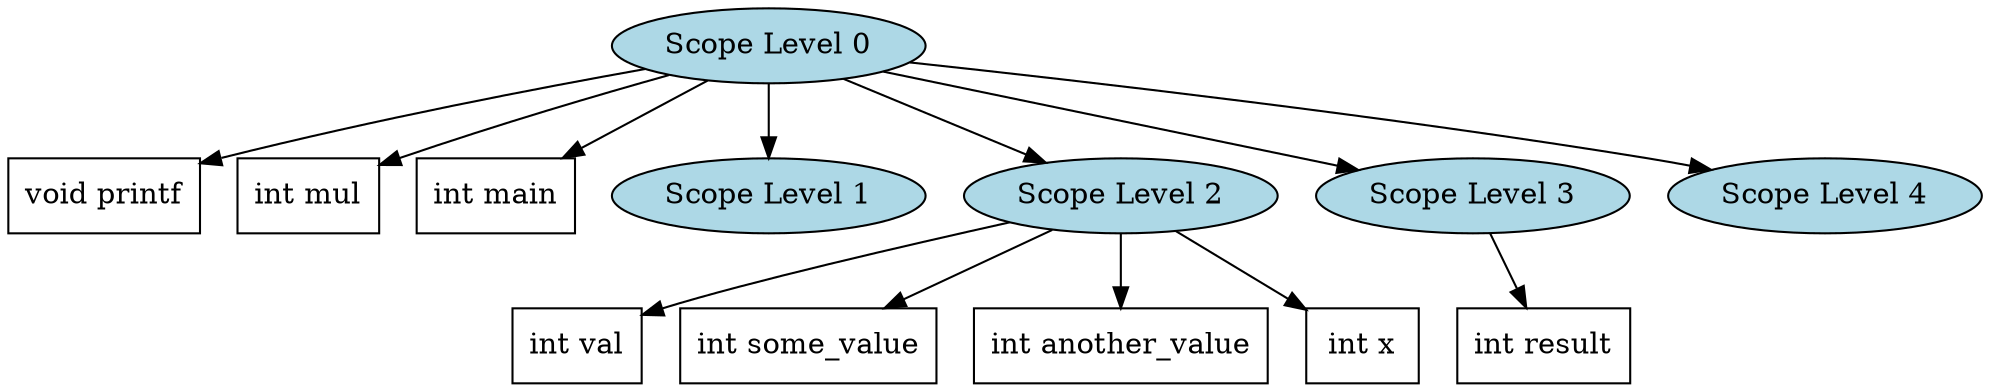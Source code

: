 digraph SymbolTable {
  node1 [label="Scope Level 0", style=filled, fillcolor=lightblue];
  node1 -> node1_printf [color=black];
  node1_printf [label="void printf", shape=box, style=filled, fillcolor=white];
  node1 -> node1_mul [color=black];
  node1_mul [label="int mul", shape=box, style=filled, fillcolor=white];
  node1 -> node1_main [color=black];
  node1_main [label="int main", shape=box, style=filled, fillcolor=white];
  node2 [label="Scope Level 1", style=filled, fillcolor=lightblue];
  node1 -> node2;
  node3 [label="Scope Level 2", style=filled, fillcolor=lightblue];
  node1 -> node3;
  node3 -> node3_val [color=black];
  node3_val [label="int val", shape=box, style=filled, fillcolor=white];
  node3 -> node3_some_value [color=black];
  node3_some_value [label="int some_value", shape=box, style=filled, fillcolor=white];
  node3 -> node3_another_value [color=black];
  node3_another_value [label="int another_value", shape=box, style=filled, fillcolor=white];
  node3 -> node3_x [color=black];
  node3_x [label="int x", shape=box, style=filled, fillcolor=white];
  node4 [label="Scope Level 3", style=filled, fillcolor=lightblue];
  node1 -> node4;
  node4 -> node4_result [color=black];
  node4_result [label="int result", shape=box, style=filled, fillcolor=white];
  node5 [label="Scope Level 4", style=filled, fillcolor=lightblue];
  node1 -> node5;
}
